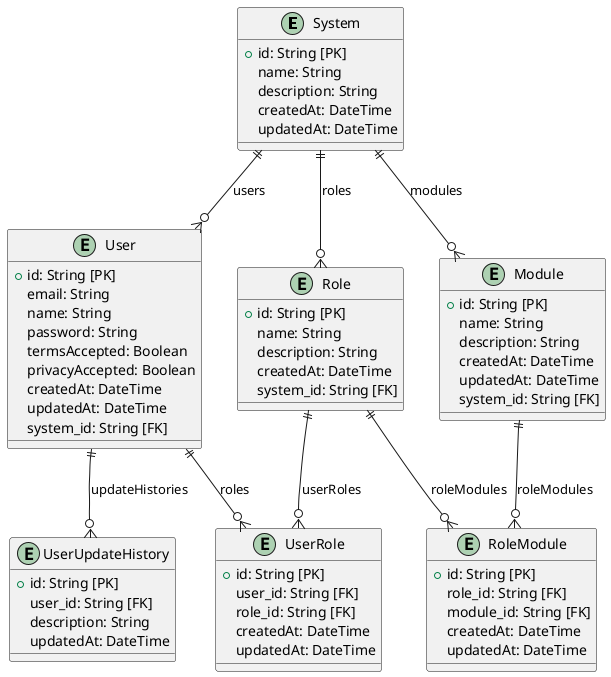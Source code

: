 @startuml
entity "System" as System {
  +id: String [PK]
  name: String
  description: String
  createdAt: DateTime
  updatedAt: DateTime
}

entity "User" as User {
  +id: String [PK]
  email: String
  name: String
  password: String
  termsAccepted: Boolean
  privacyAccepted: Boolean
  createdAt: DateTime
  updatedAt: DateTime
  system_id: String [FK]
}

entity "Role" as Role {
  +id: String [PK]
  name: String
  description: String
  createdAt: DateTime
  system_id: String [FK]
}

entity "Module" as Module {
  +id: String [PK]
  name: String
  description: String
  createdAt: DateTime
  updatedAt: DateTime
  system_id: String [FK]
}

entity "UserRole" as UserRole {
  +id: String [PK]
  user_id: String [FK]
  role_id: String [FK]
  createdAt: DateTime
  updatedAt: DateTime
}

entity "RoleModule" as RoleModule {
  +id: String [PK]
  role_id: String [FK]
  module_id: String [FK]
  createdAt: DateTime
  updatedAt: DateTime
}

entity "UserUpdateHistory" as UserUpdateHistory {
  +id: String [PK]
  user_id: String [FK]
  description: String
  updatedAt: DateTime
}

System ||--o{ User : "users"
System ||--o{ Role : "roles"
System ||--o{ Module : "modules"
User ||--o{ UserUpdateHistory : "updateHistories"
User ||--o{ UserRole : "roles"
Role ||--o{ UserRole : "userRoles"
Role ||--o{ RoleModule : "roleModules"
Module ||--o{ RoleModule : "roleModules"
@enduml